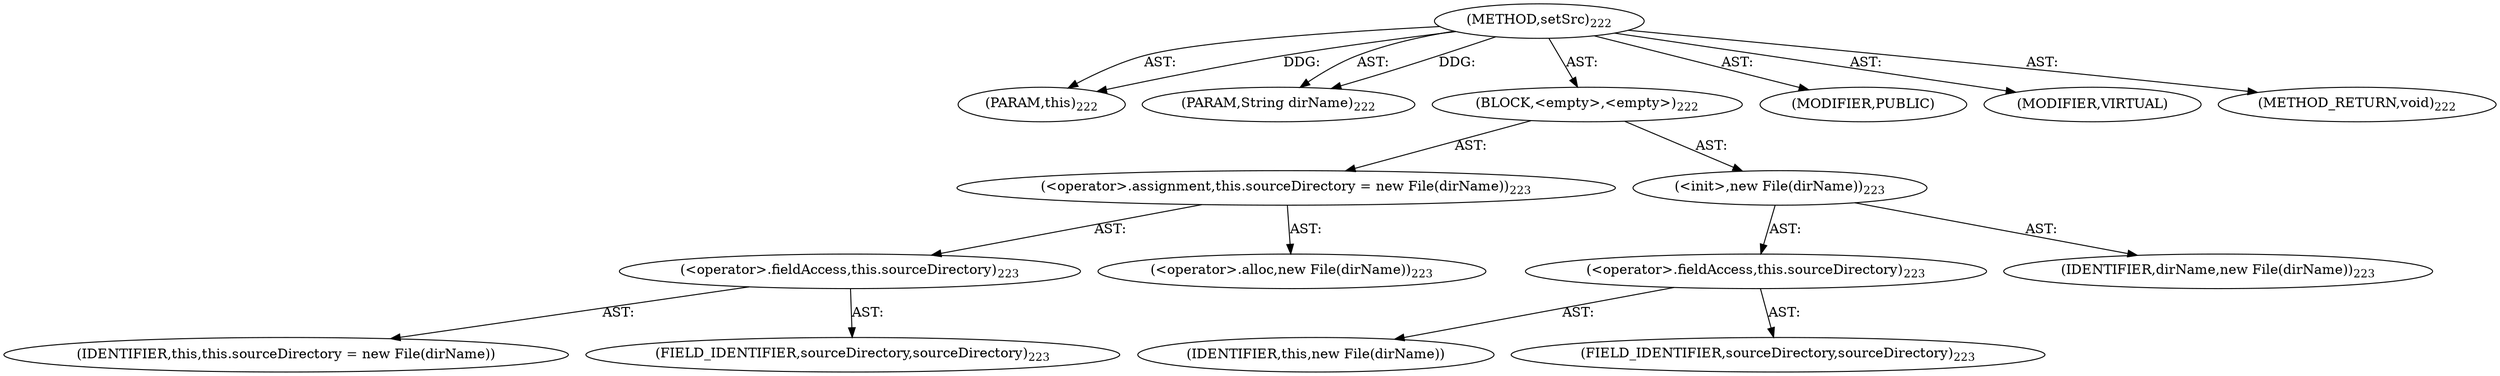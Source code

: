 digraph "setSrc" {  
"111669149703" [label = <(METHOD,setSrc)<SUB>222</SUB>> ]
"115964117004" [label = <(PARAM,this)<SUB>222</SUB>> ]
"115964117005" [label = <(PARAM,String dirName)<SUB>222</SUB>> ]
"25769803793" [label = <(BLOCK,&lt;empty&gt;,&lt;empty&gt;)<SUB>222</SUB>> ]
"30064771200" [label = <(&lt;operator&gt;.assignment,this.sourceDirectory = new File(dirName))<SUB>223</SUB>> ]
"30064771201" [label = <(&lt;operator&gt;.fieldAccess,this.sourceDirectory)<SUB>223</SUB>> ]
"68719476820" [label = <(IDENTIFIER,this,this.sourceDirectory = new File(dirName))> ]
"55834574875" [label = <(FIELD_IDENTIFIER,sourceDirectory,sourceDirectory)<SUB>223</SUB>> ]
"30064771202" [label = <(&lt;operator&gt;.alloc,new File(dirName))<SUB>223</SUB>> ]
"30064771203" [label = <(&lt;init&gt;,new File(dirName))<SUB>223</SUB>> ]
"30064771204" [label = <(&lt;operator&gt;.fieldAccess,this.sourceDirectory)<SUB>223</SUB>> ]
"68719476821" [label = <(IDENTIFIER,this,new File(dirName))> ]
"55834574876" [label = <(FIELD_IDENTIFIER,sourceDirectory,sourceDirectory)<SUB>223</SUB>> ]
"68719476822" [label = <(IDENTIFIER,dirName,new File(dirName))<SUB>223</SUB>> ]
"133143986196" [label = <(MODIFIER,PUBLIC)> ]
"133143986197" [label = <(MODIFIER,VIRTUAL)> ]
"128849018887" [label = <(METHOD_RETURN,void)<SUB>222</SUB>> ]
  "111669149703" -> "115964117004"  [ label = "AST: "] 
  "111669149703" -> "115964117005"  [ label = "AST: "] 
  "111669149703" -> "25769803793"  [ label = "AST: "] 
  "111669149703" -> "133143986196"  [ label = "AST: "] 
  "111669149703" -> "133143986197"  [ label = "AST: "] 
  "111669149703" -> "128849018887"  [ label = "AST: "] 
  "25769803793" -> "30064771200"  [ label = "AST: "] 
  "25769803793" -> "30064771203"  [ label = "AST: "] 
  "30064771200" -> "30064771201"  [ label = "AST: "] 
  "30064771200" -> "30064771202"  [ label = "AST: "] 
  "30064771201" -> "68719476820"  [ label = "AST: "] 
  "30064771201" -> "55834574875"  [ label = "AST: "] 
  "30064771203" -> "30064771204"  [ label = "AST: "] 
  "30064771203" -> "68719476822"  [ label = "AST: "] 
  "30064771204" -> "68719476821"  [ label = "AST: "] 
  "30064771204" -> "55834574876"  [ label = "AST: "] 
  "111669149703" -> "115964117004"  [ label = "DDG: "] 
  "111669149703" -> "115964117005"  [ label = "DDG: "] 
}

